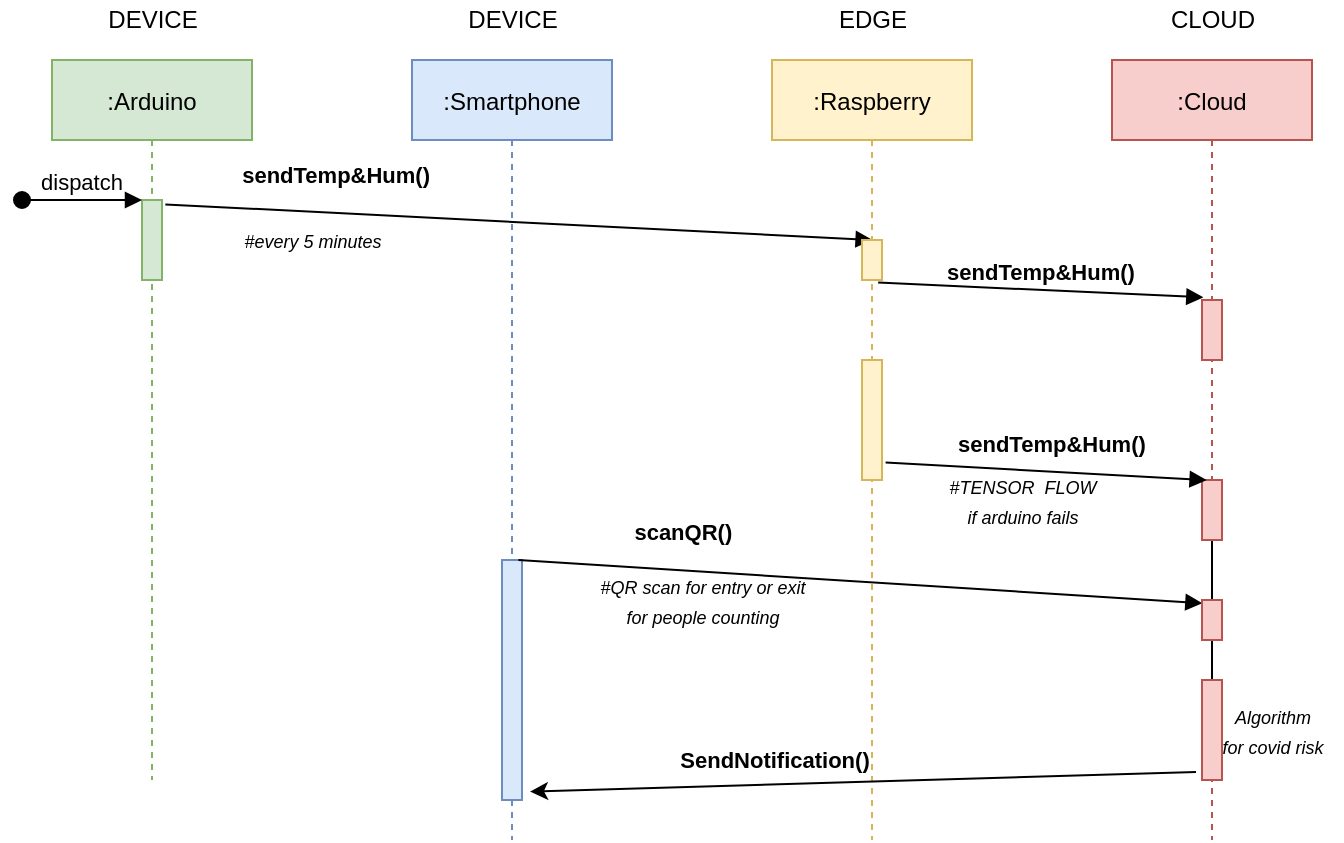 <mxfile version="14.6.13" type="device"><diagram id="kgpKYQtTHZ0yAKxKKP6v" name="Page-1"><mxGraphModel dx="1422" dy="822" grid="1" gridSize="10" guides="1" tooltips="1" connect="1" arrows="1" fold="1" page="1" pageScale="1" pageWidth="850" pageHeight="1100" math="0" shadow="0"><root><mxCell id="0"/><mxCell id="1" parent="0"/><mxCell id="3nuBFxr9cyL0pnOWT2aG-1" value=":Arduino" style="shape=umlLifeline;perimeter=lifelinePerimeter;container=1;collapsible=0;recursiveResize=0;rounded=0;shadow=0;strokeWidth=1;fillColor=#d5e8d4;strokeColor=#82b366;" parent="1" vertex="1"><mxGeometry x="120" y="80" width="100" height="360" as="geometry"/></mxCell><mxCell id="3nuBFxr9cyL0pnOWT2aG-2" value="" style="points=[];perimeter=orthogonalPerimeter;rounded=0;shadow=0;strokeWidth=1;fillColor=#d5e8d4;strokeColor=#82b366;" parent="3nuBFxr9cyL0pnOWT2aG-1" vertex="1"><mxGeometry x="45" y="70" width="10" height="40" as="geometry"/></mxCell><mxCell id="3nuBFxr9cyL0pnOWT2aG-3" value="dispatch" style="verticalAlign=bottom;startArrow=oval;endArrow=block;startSize=8;shadow=0;strokeWidth=1;" parent="3nuBFxr9cyL0pnOWT2aG-1" target="3nuBFxr9cyL0pnOWT2aG-2" edge="1"><mxGeometry relative="1" as="geometry"><mxPoint x="-15" y="70" as="sourcePoint"/></mxGeometry></mxCell><mxCell id="3nuBFxr9cyL0pnOWT2aG-5" value=":Smartphone" style="shape=umlLifeline;perimeter=lifelinePerimeter;container=1;collapsible=0;recursiveResize=0;rounded=0;shadow=0;strokeWidth=1;fillColor=#dae8fc;strokeColor=#6c8ebf;" parent="1" vertex="1"><mxGeometry x="300" y="80" width="100" height="390" as="geometry"/></mxCell><mxCell id="3nuBFxr9cyL0pnOWT2aG-6" value="" style="points=[];perimeter=orthogonalPerimeter;rounded=0;shadow=0;strokeWidth=1;fillColor=#dae8fc;strokeColor=#6c8ebf;" parent="3nuBFxr9cyL0pnOWT2aG-5" vertex="1"><mxGeometry x="45" y="250" width="10" height="120" as="geometry"/></mxCell><mxCell id="3nuBFxr9cyL0pnOWT2aG-8" value="sendTemp&amp;Hum()" style="verticalAlign=bottom;endArrow=block;entryX=0.53;entryY=0;shadow=0;strokeWidth=1;entryDx=0;entryDy=0;entryPerimeter=0;fontStyle=1;exitX=1.167;exitY=0.055;exitDx=0;exitDy=0;exitPerimeter=0;" parent="1" source="3nuBFxr9cyL0pnOWT2aG-2" target="OHctGicuDQT-uYs2C0Pf-10" edge="1"><mxGeometry x="-0.521" y="10" relative="1" as="geometry"><mxPoint x="275" y="160" as="sourcePoint"/><mxPoint as="offset"/></mxGeometry></mxCell><mxCell id="OHctGicuDQT-uYs2C0Pf-6" value="DEVICE" style="text;html=1;align=center;verticalAlign=middle;resizable=0;points=[];autosize=1;strokeColor=none;" vertex="1" parent="1"><mxGeometry x="140" y="50" width="60" height="20" as="geometry"/></mxCell><mxCell id="OHctGicuDQT-uYs2C0Pf-8" value="DEVICE" style="text;html=1;align=center;verticalAlign=middle;resizable=0;points=[];autosize=1;strokeColor=none;" vertex="1" parent="1"><mxGeometry x="320" y="50" width="60" height="20" as="geometry"/></mxCell><mxCell id="OHctGicuDQT-uYs2C0Pf-9" value=":Raspberry" style="shape=umlLifeline;perimeter=lifelinePerimeter;container=1;collapsible=0;recursiveResize=0;rounded=0;shadow=0;strokeWidth=1;fillColor=#fff2cc;strokeColor=#d6b656;" vertex="1" parent="1"><mxGeometry x="480" y="80" width="100" height="390" as="geometry"/></mxCell><mxCell id="OHctGicuDQT-uYs2C0Pf-10" value="" style="points=[];perimeter=orthogonalPerimeter;rounded=0;shadow=0;strokeWidth=1;fillColor=#fff2cc;strokeColor=#d6b656;" vertex="1" parent="OHctGicuDQT-uYs2C0Pf-9"><mxGeometry x="45" y="90" width="10" height="20" as="geometry"/></mxCell><mxCell id="OHctGicuDQT-uYs2C0Pf-11" value="EDGE" style="text;html=1;align=center;verticalAlign=middle;resizable=0;points=[];autosize=1;strokeColor=none;" vertex="1" parent="1"><mxGeometry x="505" y="50" width="50" height="20" as="geometry"/></mxCell><mxCell id="OHctGicuDQT-uYs2C0Pf-12" value="&lt;i&gt;&lt;font style=&quot;font-size: 9px&quot;&gt;#every 5 minutes&lt;/font&gt;&lt;/i&gt;" style="text;html=1;align=center;verticalAlign=middle;resizable=0;points=[];autosize=1;strokeColor=none;" vertex="1" parent="1"><mxGeometry x="210" y="160" width="80" height="20" as="geometry"/></mxCell><mxCell id="OHctGicuDQT-uYs2C0Pf-13" value=":Cloud" style="shape=umlLifeline;perimeter=lifelinePerimeter;container=1;collapsible=0;recursiveResize=0;rounded=0;shadow=0;strokeWidth=1;fillColor=#f8cecc;strokeColor=#b85450;" vertex="1" parent="1"><mxGeometry x="650" y="80" width="100" height="390" as="geometry"/></mxCell><mxCell id="OHctGicuDQT-uYs2C0Pf-14" value="" style="points=[];perimeter=orthogonalPerimeter;rounded=0;shadow=0;strokeWidth=1;fillColor=#f8cecc;strokeColor=#b85450;" vertex="1" parent="OHctGicuDQT-uYs2C0Pf-13"><mxGeometry x="45" y="120" width="10" height="30" as="geometry"/></mxCell><mxCell id="OHctGicuDQT-uYs2C0Pf-15" value="sendTemp&amp;Hum()" style="verticalAlign=bottom;endArrow=block;shadow=0;strokeWidth=1;fontStyle=1;exitX=0.807;exitY=1.062;exitDx=0;exitDy=0;exitPerimeter=0;entryX=0.067;entryY=-0.044;entryDx=0;entryDy=0;entryPerimeter=0;" edge="1" parent="1" source="OHctGicuDQT-uYs2C0Pf-10" target="OHctGicuDQT-uYs2C0Pf-14"><mxGeometry relative="1" as="geometry"><mxPoint x="540" y="180.0" as="sourcePoint"/><mxPoint x="700" y="180" as="targetPoint"/><mxPoint as="offset"/></mxGeometry></mxCell><mxCell id="OHctGicuDQT-uYs2C0Pf-16" value="" style="points=[];perimeter=orthogonalPerimeter;rounded=0;shadow=0;strokeWidth=1;fillColor=#fff2cc;strokeColor=#d6b656;" vertex="1" parent="1"><mxGeometry x="525" y="230" width="10" height="60" as="geometry"/></mxCell><mxCell id="OHctGicuDQT-uYs2C0Pf-34" value="" style="edgeStyle=orthogonalEdgeStyle;rounded=0;orthogonalLoop=1;jettySize=auto;html=1;" edge="1" parent="1" source="OHctGicuDQT-uYs2C0Pf-17"><mxGeometry relative="1" as="geometry"><mxPoint x="700" y="400" as="targetPoint"/></mxGeometry></mxCell><mxCell id="OHctGicuDQT-uYs2C0Pf-17" value="" style="points=[];perimeter=orthogonalPerimeter;rounded=0;shadow=0;strokeWidth=1;fillColor=#f8cecc;strokeColor=#b85450;" vertex="1" parent="1"><mxGeometry x="695" y="290" width="10" height="30" as="geometry"/></mxCell><mxCell id="OHctGicuDQT-uYs2C0Pf-18" value="sendTemp&amp;Hum()" style="verticalAlign=bottom;endArrow=block;shadow=0;strokeWidth=1;fontStyle=1;exitX=1.181;exitY=0.854;exitDx=0;exitDy=0;exitPerimeter=0;entryX=0.229;entryY=0.002;entryDx=0;entryDy=0;entryPerimeter=0;" edge="1" parent="1" source="OHctGicuDQT-uYs2C0Pf-16" target="OHctGicuDQT-uYs2C0Pf-17"><mxGeometry x="0.034" y="5" relative="1" as="geometry"><mxPoint x="535.0" y="236.24" as="sourcePoint"/><mxPoint x="701.93" y="235" as="targetPoint"/><mxPoint as="offset"/></mxGeometry></mxCell><mxCell id="OHctGicuDQT-uYs2C0Pf-19" value="&lt;i&gt;&lt;font style=&quot;font-size: 9px&quot;&gt;#TENSOR&amp;nbsp; FLOW&lt;br&gt;if arduino fails&lt;br&gt;&lt;/font&gt;&lt;/i&gt;" style="text;html=1;align=center;verticalAlign=middle;resizable=0;points=[];autosize=1;strokeColor=none;" vertex="1" parent="1"><mxGeometry x="560" y="280" width="90" height="40" as="geometry"/></mxCell><mxCell id="OHctGicuDQT-uYs2C0Pf-24" value="scanQR()" style="verticalAlign=bottom;endArrow=block;shadow=0;strokeWidth=1;fontStyle=1;exitX=1.167;exitY=0.055;exitDx=0;exitDy=0;exitPerimeter=0;entryX=0.02;entryY=0.08;entryDx=0;entryDy=0;entryPerimeter=0;" edge="1" parent="1" target="OHctGicuDQT-uYs2C0Pf-26"><mxGeometry x="-0.521" y="10" relative="1" as="geometry"><mxPoint x="353.19" y="330.0" as="sourcePoint"/><mxPoint x="670" y="340" as="targetPoint"/><mxPoint as="offset"/></mxGeometry></mxCell><mxCell id="OHctGicuDQT-uYs2C0Pf-25" value="&lt;i&gt;&lt;font style=&quot;font-size: 9px&quot;&gt;#QR scan for entry or exit&lt;br&gt;for people counting&lt;br&gt;&lt;/font&gt;&lt;/i&gt;" style="text;html=1;align=center;verticalAlign=middle;resizable=0;points=[];autosize=1;strokeColor=none;" vertex="1" parent="1"><mxGeometry x="385" y="330" width="120" height="40" as="geometry"/></mxCell><mxCell id="OHctGicuDQT-uYs2C0Pf-26" value="" style="points=[];perimeter=orthogonalPerimeter;rounded=0;shadow=0;strokeWidth=1;fillColor=#f8cecc;strokeColor=#b85450;" vertex="1" parent="1"><mxGeometry x="695" y="350" width="10" height="20" as="geometry"/></mxCell><mxCell id="OHctGicuDQT-uYs2C0Pf-27" value="" style="points=[];perimeter=orthogonalPerimeter;rounded=0;shadow=0;strokeWidth=1;fillColor=#f8cecc;strokeColor=#b85450;" vertex="1" parent="1"><mxGeometry x="695" y="390" width="10" height="50" as="geometry"/></mxCell><mxCell id="OHctGicuDQT-uYs2C0Pf-29" value="" style="endArrow=classic;html=1;entryX=1.4;entryY=0.965;entryDx=0;entryDy=0;entryPerimeter=0;" edge="1" parent="1" target="3nuBFxr9cyL0pnOWT2aG-6"><mxGeometry width="50" height="50" relative="1" as="geometry"><mxPoint x="692" y="436" as="sourcePoint"/><mxPoint x="360" y="436" as="targetPoint"/></mxGeometry></mxCell><mxCell id="OHctGicuDQT-uYs2C0Pf-31" value="&lt;b&gt;SendNotification()&lt;/b&gt;" style="edgeLabel;html=1;align=center;verticalAlign=middle;resizable=0;points=[];" vertex="1" connectable="0" parent="OHctGicuDQT-uYs2C0Pf-29"><mxGeometry x="0.055" relative="1" as="geometry"><mxPoint x="-36" y="-11" as="offset"/></mxGeometry></mxCell><mxCell id="OHctGicuDQT-uYs2C0Pf-32" value="&lt;i&gt;&lt;font style=&quot;font-size: 9px&quot;&gt;Algorithm&lt;br&gt;for covid risk&lt;br&gt;&lt;/font&gt;&lt;/i&gt;" style="text;html=1;align=center;verticalAlign=middle;resizable=0;points=[];autosize=1;strokeColor=none;" vertex="1" parent="1"><mxGeometry x="695" y="395" width="70" height="40" as="geometry"/></mxCell><mxCell id="OHctGicuDQT-uYs2C0Pf-35" value="CLOUD" style="text;html=1;align=center;verticalAlign=middle;resizable=0;points=[];autosize=1;strokeColor=none;" vertex="1" parent="1"><mxGeometry x="670" y="50" width="60" height="20" as="geometry"/></mxCell></root></mxGraphModel></diagram></mxfile>